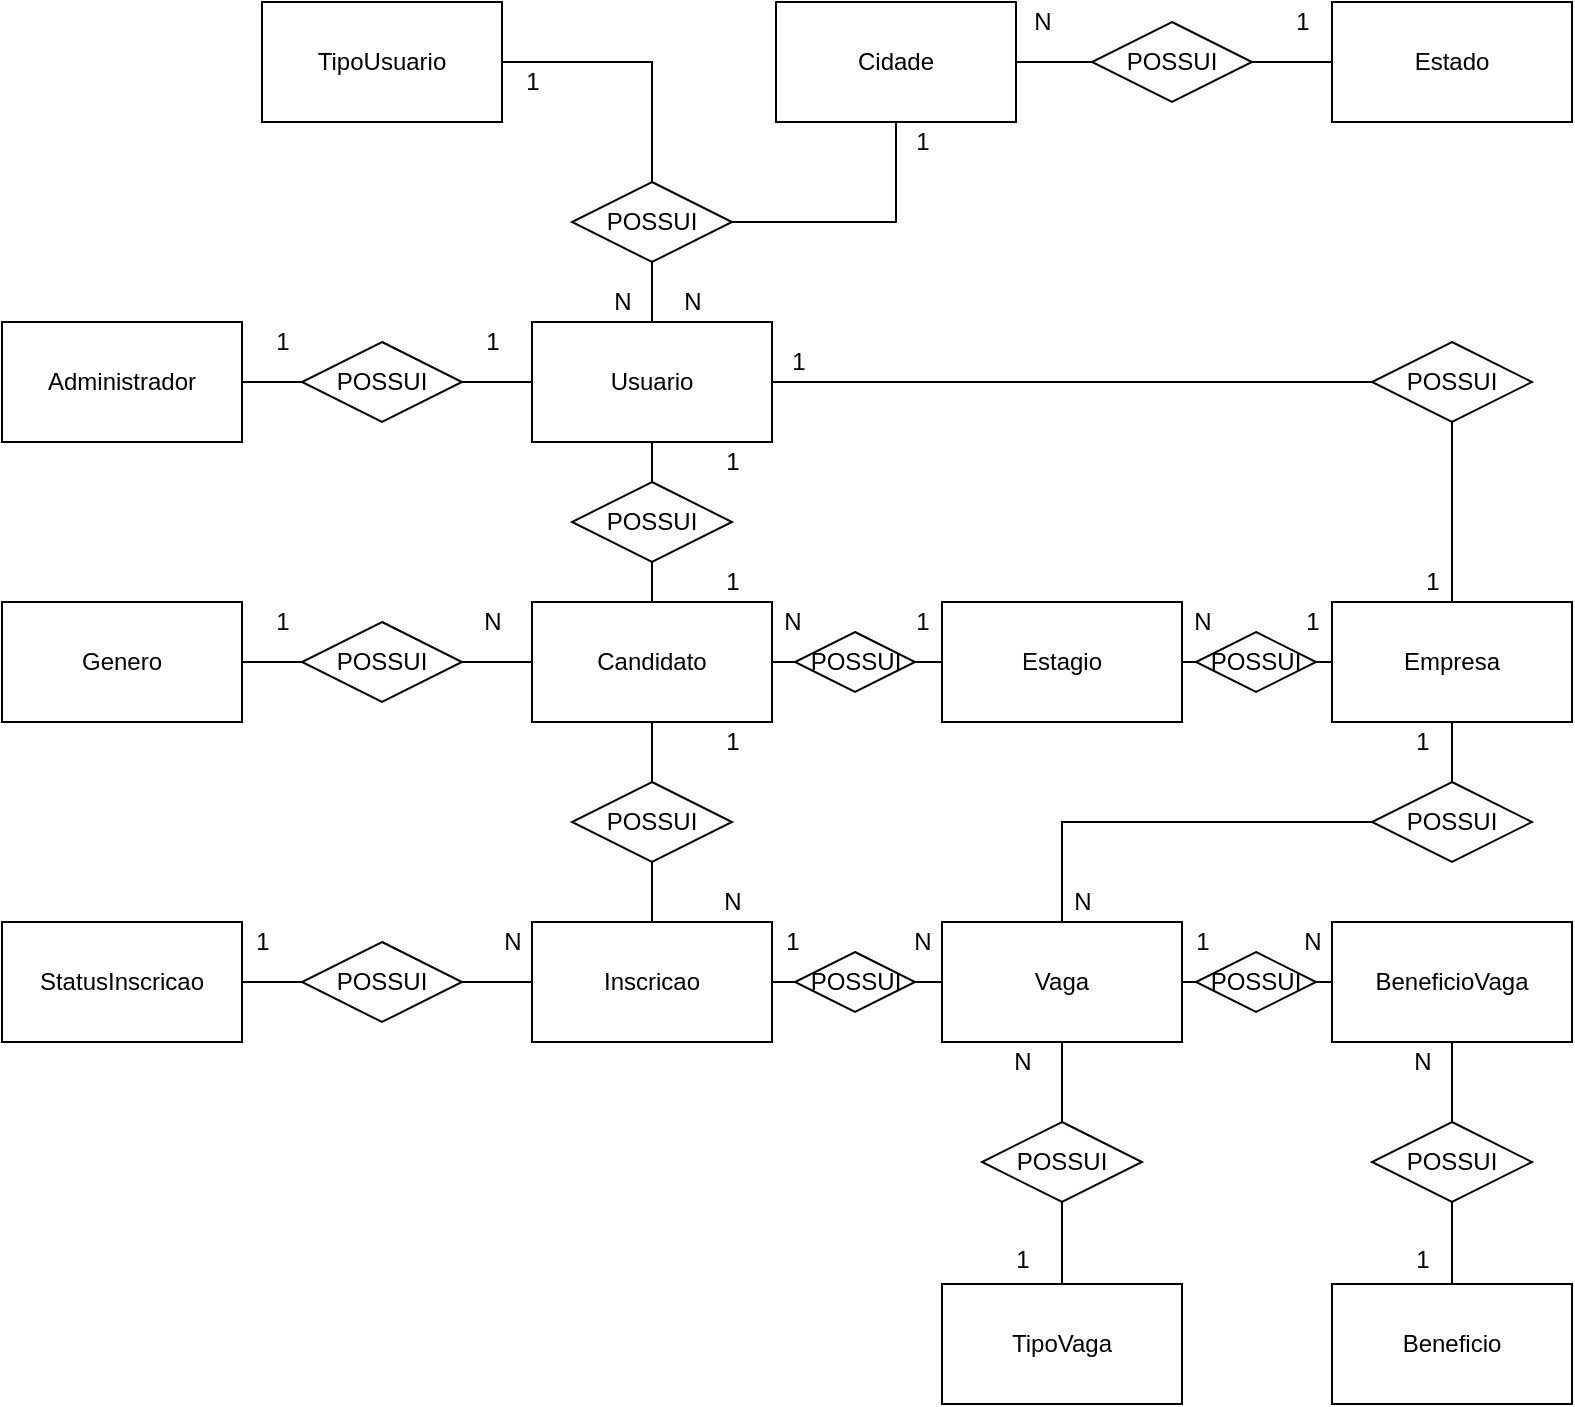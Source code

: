 <mxfile version="13.6.6" type="device"><diagram id="_XfVurMTCPh4fYDmfjTZ" name="Conceitual"><mxGraphModel dx="1240" dy="689" grid="1" gridSize="10" guides="1" tooltips="1" connect="1" arrows="1" fold="1" page="1" pageScale="1" pageWidth="827" pageHeight="1169" math="0" shadow="0"><root><mxCell id="0"/><mxCell id="1" parent="0"/><mxCell id="4P0R5YzjbLmjRJUdOiEq-46" value="" style="edgeStyle=orthogonalEdgeStyle;rounded=0;orthogonalLoop=1;jettySize=auto;html=1;endArrow=none;endFill=0;" parent="1" source="4P0R5YzjbLmjRJUdOiEq-4" target="4P0R5YzjbLmjRJUdOiEq-25" edge="1"><mxGeometry relative="1" as="geometry"/></mxCell><mxCell id="4P0R5YzjbLmjRJUdOiEq-4" value="Administrador" style="rounded=0;whiteSpace=wrap;html=1;" parent="1" vertex="1"><mxGeometry x="20" y="240" width="120" height="60" as="geometry"/></mxCell><mxCell id="4P0R5YzjbLmjRJUdOiEq-5" style="edgeStyle=orthogonalEdgeStyle;rounded=0;orthogonalLoop=1;jettySize=auto;html=1;endArrow=none;endFill=0;" parent="1" source="4P0R5YzjbLmjRJUdOiEq-6" target="4P0R5YzjbLmjRJUdOiEq-17" edge="1"><mxGeometry relative="1" as="geometry"/></mxCell><mxCell id="4P0R5YzjbLmjRJUdOiEq-6" value="TipoUsuario" style="rounded=0;whiteSpace=wrap;html=1;" parent="1" vertex="1"><mxGeometry x="150" y="80" width="120" height="60" as="geometry"/></mxCell><mxCell id="4P0R5YzjbLmjRJUdOiEq-7" style="edgeStyle=orthogonalEdgeStyle;rounded=0;orthogonalLoop=1;jettySize=auto;html=1;endArrow=none;endFill=0;" parent="1" source="4P0R5YzjbLmjRJUdOiEq-8" target="4P0R5YzjbLmjRJUdOiEq-21" edge="1"><mxGeometry relative="1" as="geometry"/></mxCell><mxCell id="4P0R5YzjbLmjRJUdOiEq-44" value="" style="edgeStyle=orthogonalEdgeStyle;rounded=0;orthogonalLoop=1;jettySize=auto;html=1;endArrow=none;endFill=0;" parent="1" source="4P0R5YzjbLmjRJUdOiEq-8" target="4P0R5YzjbLmjRJUdOiEq-29" edge="1"><mxGeometry relative="1" as="geometry"/></mxCell><mxCell id="4P0R5YzjbLmjRJUdOiEq-47" value="" style="edgeStyle=orthogonalEdgeStyle;rounded=0;orthogonalLoop=1;jettySize=auto;html=1;endArrow=none;endFill=0;" parent="1" source="4P0R5YzjbLmjRJUdOiEq-8" target="4P0R5YzjbLmjRJUdOiEq-25" edge="1"><mxGeometry relative="1" as="geometry"/></mxCell><mxCell id="4P0R5YzjbLmjRJUdOiEq-8" value="Usuario" style="rounded=0;whiteSpace=wrap;html=1;" parent="1" vertex="1"><mxGeometry x="285" y="240" width="120" height="60" as="geometry"/></mxCell><mxCell id="4P0R5YzjbLmjRJUdOiEq-52" value="" style="edgeStyle=orthogonalEdgeStyle;rounded=0;orthogonalLoop=1;jettySize=auto;html=1;endArrow=none;endFill=0;" parent="1" source="4P0R5YzjbLmjRJUdOiEq-9" target="4P0R5YzjbLmjRJUdOiEq-33" edge="1"><mxGeometry relative="1" as="geometry"/></mxCell><mxCell id="4P0R5YzjbLmjRJUdOiEq-73" value="" style="edgeStyle=orthogonalEdgeStyle;rounded=0;orthogonalLoop=1;jettySize=auto;html=1;endArrow=none;endFill=0;" parent="1" source="4P0R5YzjbLmjRJUdOiEq-9" target="4P0R5YzjbLmjRJUdOiEq-72" edge="1"><mxGeometry relative="1" as="geometry"/></mxCell><mxCell id="4P0R5YzjbLmjRJUdOiEq-9" value="Candidato" style="rounded=0;whiteSpace=wrap;html=1;" parent="1" vertex="1"><mxGeometry x="285" y="380" width="120" height="60" as="geometry"/></mxCell><mxCell id="4P0R5YzjbLmjRJUdOiEq-45" value="" style="edgeStyle=orthogonalEdgeStyle;rounded=0;orthogonalLoop=1;jettySize=auto;html=1;endArrow=none;endFill=0;" parent="1" source="4P0R5YzjbLmjRJUdOiEq-11" target="4P0R5YzjbLmjRJUdOiEq-29" edge="1"><mxGeometry relative="1" as="geometry"/></mxCell><mxCell id="4P0R5YzjbLmjRJUdOiEq-69" value="" style="edgeStyle=orthogonalEdgeStyle;rounded=0;orthogonalLoop=1;jettySize=auto;html=1;endArrow=none;endFill=0;" parent="1" source="4P0R5YzjbLmjRJUdOiEq-11" target="4P0R5YzjbLmjRJUdOiEq-64" edge="1"><mxGeometry relative="1" as="geometry"/></mxCell><mxCell id="4P0R5YzjbLmjRJUdOiEq-11" value="Empresa" style="rounded=0;whiteSpace=wrap;html=1;" parent="1" vertex="1"><mxGeometry x="685" y="380" width="120" height="60" as="geometry"/></mxCell><mxCell id="4P0R5YzjbLmjRJUdOiEq-16" style="edgeStyle=orthogonalEdgeStyle;rounded=0;orthogonalLoop=1;jettySize=auto;html=1;entryX=0.5;entryY=0;entryDx=0;entryDy=0;endArrow=none;endFill=0;" parent="1" source="4P0R5YzjbLmjRJUdOiEq-17" target="4P0R5YzjbLmjRJUdOiEq-8" edge="1"><mxGeometry relative="1" as="geometry"/></mxCell><mxCell id="59S6O6_sSplMFGW6AOFV-6" style="edgeStyle=orthogonalEdgeStyle;rounded=0;orthogonalLoop=1;jettySize=auto;html=1;endArrow=none;endFill=0;" parent="1" source="4P0R5YzjbLmjRJUdOiEq-17" target="59S6O6_sSplMFGW6AOFV-1" edge="1"><mxGeometry relative="1" as="geometry"/></mxCell><mxCell id="4P0R5YzjbLmjRJUdOiEq-17" value="POSSUI" style="rhombus;whiteSpace=wrap;html=1;" parent="1" vertex="1"><mxGeometry x="305" y="170" width="80" height="40" as="geometry"/></mxCell><mxCell id="4P0R5YzjbLmjRJUdOiEq-18" value="1" style="text;html=1;align=center;verticalAlign=middle;resizable=0;points=[];autosize=1;" parent="1" vertex="1"><mxGeometry x="275" y="110" width="20" height="20" as="geometry"/></mxCell><mxCell id="4P0R5YzjbLmjRJUdOiEq-19" value="N" style="text;html=1;align=center;verticalAlign=middle;resizable=0;points=[];autosize=1;" parent="1" vertex="1"><mxGeometry x="320" y="220" width="20" height="20" as="geometry"/></mxCell><mxCell id="4P0R5YzjbLmjRJUdOiEq-20" style="edgeStyle=orthogonalEdgeStyle;rounded=0;orthogonalLoop=1;jettySize=auto;html=1;endArrow=none;endFill=0;" parent="1" source="4P0R5YzjbLmjRJUdOiEq-21" target="4P0R5YzjbLmjRJUdOiEq-9" edge="1"><mxGeometry relative="1" as="geometry"/></mxCell><mxCell id="4P0R5YzjbLmjRJUdOiEq-21" value="POSSUI" style="rhombus;whiteSpace=wrap;html=1;" parent="1" vertex="1"><mxGeometry x="305" y="320" width="80" height="40" as="geometry"/></mxCell><mxCell id="4P0R5YzjbLmjRJUdOiEq-23" value="1" style="text;html=1;align=center;verticalAlign=middle;resizable=0;points=[];autosize=1;" parent="1" vertex="1"><mxGeometry x="375" y="360" width="20" height="20" as="geometry"/></mxCell><mxCell id="4P0R5YzjbLmjRJUdOiEq-25" value="POSSUI" style="rhombus;whiteSpace=wrap;html=1;" parent="1" vertex="1"><mxGeometry x="170" y="250" width="80" height="40" as="geometry"/></mxCell><mxCell id="4P0R5YzjbLmjRJUdOiEq-29" value="POSSUI" style="rhombus;whiteSpace=wrap;html=1;" parent="1" vertex="1"><mxGeometry x="705" y="250" width="80" height="40" as="geometry"/></mxCell><mxCell id="4P0R5YzjbLmjRJUdOiEq-30" value="1" style="text;html=1;align=center;verticalAlign=middle;resizable=0;points=[];autosize=1;" parent="1" vertex="1"><mxGeometry x="725" y="360" width="20" height="20" as="geometry"/></mxCell><mxCell id="4P0R5YzjbLmjRJUdOiEq-51" value="" style="edgeStyle=orthogonalEdgeStyle;rounded=0;orthogonalLoop=1;jettySize=auto;html=1;endArrow=none;endFill=0;" parent="1" source="4P0R5YzjbLmjRJUdOiEq-32" target="4P0R5YzjbLmjRJUdOiEq-33" edge="1"><mxGeometry relative="1" as="geometry"/></mxCell><mxCell id="4P0R5YzjbLmjRJUdOiEq-32" value="Genero" style="rounded=0;whiteSpace=wrap;html=1;" parent="1" vertex="1"><mxGeometry x="20" y="380" width="120" height="60" as="geometry"/></mxCell><mxCell id="4P0R5YzjbLmjRJUdOiEq-33" value="POSSUI" style="rhombus;whiteSpace=wrap;html=1;" parent="1" vertex="1"><mxGeometry x="170" y="390" width="80" height="40" as="geometry"/></mxCell><mxCell id="4P0R5YzjbLmjRJUdOiEq-43" value="1" style="text;html=1;align=center;verticalAlign=middle;resizable=0;points=[];autosize=1;" parent="1" vertex="1"><mxGeometry x="408" y="250" width="20" height="20" as="geometry"/></mxCell><mxCell id="4P0R5YzjbLmjRJUdOiEq-48" value="1" style="text;html=1;align=center;verticalAlign=middle;resizable=0;points=[];autosize=1;" parent="1" vertex="1"><mxGeometry x="255" y="240" width="20" height="20" as="geometry"/></mxCell><mxCell id="4P0R5YzjbLmjRJUdOiEq-49" value="1" style="text;html=1;align=center;verticalAlign=middle;resizable=0;points=[];autosize=1;" parent="1" vertex="1"><mxGeometry x="150" y="240" width="20" height="20" as="geometry"/></mxCell><mxCell id="4P0R5YzjbLmjRJUdOiEq-50" value="1" style="text;html=1;align=center;verticalAlign=middle;resizable=0;points=[];autosize=1;" parent="1" vertex="1"><mxGeometry x="375" y="300" width="20" height="20" as="geometry"/></mxCell><mxCell id="4P0R5YzjbLmjRJUdOiEq-53" value="1" style="text;html=1;align=center;verticalAlign=middle;resizable=0;points=[];autosize=1;" parent="1" vertex="1"><mxGeometry x="150" y="380" width="20" height="20" as="geometry"/></mxCell><mxCell id="4P0R5YzjbLmjRJUdOiEq-54" value="N" style="text;html=1;align=center;verticalAlign=middle;resizable=0;points=[];autosize=1;" parent="1" vertex="1"><mxGeometry x="255" y="380" width="20" height="20" as="geometry"/></mxCell><mxCell id="4P0R5YzjbLmjRJUdOiEq-61" value="Vaga" style="rounded=0;whiteSpace=wrap;html=1;" parent="1" vertex="1"><mxGeometry x="490" y="540" width="120" height="60" as="geometry"/></mxCell><mxCell id="8WU9uZNd3yWd3dzFi1MB-7" style="edgeStyle=orthogonalEdgeStyle;rounded=0;orthogonalLoop=1;jettySize=auto;html=1;entryX=0.5;entryY=0;entryDx=0;entryDy=0;endArrow=none;endFill=0;" parent="1" source="4P0R5YzjbLmjRJUdOiEq-61" target="4P0R5YzjbLmjRJUdOiEq-66" edge="1"><mxGeometry relative="1" as="geometry"><mxPoint x="550" y="760" as="sourcePoint"/></mxGeometry></mxCell><mxCell id="8WU9uZNd3yWd3dzFi1MB-8" style="edgeStyle=orthogonalEdgeStyle;rounded=0;orthogonalLoop=1;jettySize=auto;html=1;entryX=0.5;entryY=1;entryDx=0;entryDy=0;endArrow=none;endFill=0;" parent="1" source="4P0R5YzjbLmjRJUdOiEq-63" target="4P0R5YzjbLmjRJUdOiEq-66" edge="1"><mxGeometry relative="1" as="geometry"/></mxCell><mxCell id="4P0R5YzjbLmjRJUdOiEq-63" value="TipoVaga" style="rounded=0;whiteSpace=wrap;html=1;" parent="1" vertex="1"><mxGeometry x="490" y="721" width="120" height="60" as="geometry"/></mxCell><mxCell id="4P0R5YzjbLmjRJUdOiEq-70" value="" style="edgeStyle=orthogonalEdgeStyle;rounded=0;orthogonalLoop=1;jettySize=auto;html=1;endArrow=none;endFill=0;" parent="1" source="4P0R5YzjbLmjRJUdOiEq-64" target="4P0R5YzjbLmjRJUdOiEq-61" edge="1"><mxGeometry relative="1" as="geometry"/></mxCell><mxCell id="4P0R5YzjbLmjRJUdOiEq-64" value="POSSUI" style="rhombus;whiteSpace=wrap;html=1;" parent="1" vertex="1"><mxGeometry x="705" y="470" width="80" height="40" as="geometry"/></mxCell><mxCell id="4P0R5YzjbLmjRJUdOiEq-66" value="POSSUI" style="rhombus;whiteSpace=wrap;html=1;" parent="1" vertex="1"><mxGeometry x="510" y="640" width="80" height="40" as="geometry"/></mxCell><mxCell id="4P0R5YzjbLmjRJUdOiEq-71" value="Inscricao" style="rounded=0;whiteSpace=wrap;html=1;" parent="1" vertex="1"><mxGeometry x="285" y="540" width="120" height="60" as="geometry"/></mxCell><mxCell id="4P0R5YzjbLmjRJUdOiEq-74" value="" style="edgeStyle=orthogonalEdgeStyle;rounded=0;orthogonalLoop=1;jettySize=auto;html=1;endArrow=none;endFill=0;" parent="1" source="4P0R5YzjbLmjRJUdOiEq-72" target="4P0R5YzjbLmjRJUdOiEq-71" edge="1"><mxGeometry relative="1" as="geometry"/></mxCell><mxCell id="4P0R5YzjbLmjRJUdOiEq-72" value="POSSUI" style="rhombus;whiteSpace=wrap;html=1;" parent="1" vertex="1"><mxGeometry x="305" y="470" width="80" height="40" as="geometry"/></mxCell><mxCell id="4P0R5YzjbLmjRJUdOiEq-84" value="1" style="text;html=1;align=center;verticalAlign=middle;resizable=0;points=[];autosize=1;" parent="1" vertex="1"><mxGeometry x="375" y="440" width="20" height="20" as="geometry"/></mxCell><mxCell id="4P0R5YzjbLmjRJUdOiEq-85" value="N" style="text;html=1;align=center;verticalAlign=middle;resizable=0;points=[];autosize=1;" parent="1" vertex="1"><mxGeometry x="375" y="520" width="20" height="20" as="geometry"/></mxCell><mxCell id="4P0R5YzjbLmjRJUdOiEq-88" value="1" style="text;html=1;align=center;verticalAlign=middle;resizable=0;points=[];autosize=1;" parent="1" vertex="1"><mxGeometry x="720" y="440" width="20" height="20" as="geometry"/></mxCell><mxCell id="4P0R5YzjbLmjRJUdOiEq-89" value="N" style="text;html=1;align=center;verticalAlign=middle;resizable=0;points=[];autosize=1;" parent="1" vertex="1"><mxGeometry x="550" y="520" width="20" height="20" as="geometry"/></mxCell><mxCell id="4P0R5YzjbLmjRJUdOiEq-90" value="N" style="text;html=1;align=center;verticalAlign=middle;resizable=0;points=[];autosize=1;" parent="1" vertex="1"><mxGeometry x="520" y="600" width="20" height="20" as="geometry"/></mxCell><mxCell id="4P0R5YzjbLmjRJUdOiEq-93" value="1" style="text;html=1;align=center;verticalAlign=middle;resizable=0;points=[];autosize=1;" parent="1" vertex="1"><mxGeometry x="520" y="699" width="20" height="20" as="geometry"/></mxCell><mxCell id="59S6O6_sSplMFGW6AOFV-1" value="Cidade" style="rounded=0;whiteSpace=wrap;html=1;" parent="1" vertex="1"><mxGeometry x="407" y="80" width="120" height="60" as="geometry"/></mxCell><mxCell id="59S6O6_sSplMFGW6AOFV-2" value="Estado" style="rounded=0;whiteSpace=wrap;html=1;" parent="1" vertex="1"><mxGeometry x="685" y="80" width="120" height="60" as="geometry"/></mxCell><mxCell id="59S6O6_sSplMFGW6AOFV-4" value="" style="edgeStyle=orthogonalEdgeStyle;rounded=0;orthogonalLoop=1;jettySize=auto;html=1;endArrow=none;endFill=0;" parent="1" source="59S6O6_sSplMFGW6AOFV-3" target="59S6O6_sSplMFGW6AOFV-1" edge="1"><mxGeometry relative="1" as="geometry"/></mxCell><mxCell id="59S6O6_sSplMFGW6AOFV-5" value="" style="edgeStyle=orthogonalEdgeStyle;rounded=0;orthogonalLoop=1;jettySize=auto;html=1;endArrow=none;endFill=0;" parent="1" source="59S6O6_sSplMFGW6AOFV-3" target="59S6O6_sSplMFGW6AOFV-2" edge="1"><mxGeometry relative="1" as="geometry"/></mxCell><mxCell id="59S6O6_sSplMFGW6AOFV-3" value="POSSUI" style="rhombus;whiteSpace=wrap;html=1;" parent="1" vertex="1"><mxGeometry x="565" y="90" width="80" height="40" as="geometry"/></mxCell><mxCell id="59S6O6_sSplMFGW6AOFV-7" value="1" style="text;html=1;align=center;verticalAlign=middle;resizable=0;points=[];autosize=1;" parent="1" vertex="1"><mxGeometry x="470" y="140" width="20" height="20" as="geometry"/></mxCell><mxCell id="59S6O6_sSplMFGW6AOFV-8" value="N" style="text;html=1;align=center;verticalAlign=middle;resizable=0;points=[];autosize=1;" parent="1" vertex="1"><mxGeometry x="355" y="220" width="20" height="20" as="geometry"/></mxCell><mxCell id="59S6O6_sSplMFGW6AOFV-9" value="N" style="text;html=1;align=center;verticalAlign=middle;resizable=0;points=[];autosize=1;" parent="1" vertex="1"><mxGeometry x="530" y="80" width="20" height="20" as="geometry"/></mxCell><mxCell id="59S6O6_sSplMFGW6AOFV-10" value="1" style="text;html=1;align=center;verticalAlign=middle;resizable=0;points=[];autosize=1;" parent="1" vertex="1"><mxGeometry x="660" y="80" width="20" height="20" as="geometry"/></mxCell><mxCell id="59S6O6_sSplMFGW6AOFV-13" value="Estagio" style="rounded=0;whiteSpace=wrap;html=1;" parent="1" vertex="1"><mxGeometry x="490" y="380" width="120" height="60" as="geometry"/></mxCell><mxCell id="59S6O6_sSplMFGW6AOFV-16" style="edgeStyle=orthogonalEdgeStyle;rounded=0;orthogonalLoop=1;jettySize=auto;html=1;exitX=1;exitY=0.5;exitDx=0;exitDy=0;entryX=0;entryY=0.5;entryDx=0;entryDy=0;endArrow=none;endFill=0;" parent="1" source="59S6O6_sSplMFGW6AOFV-14" target="59S6O6_sSplMFGW6AOFV-13" edge="1"><mxGeometry relative="1" as="geometry"/></mxCell><mxCell id="59S6O6_sSplMFGW6AOFV-17" style="edgeStyle=orthogonalEdgeStyle;rounded=0;orthogonalLoop=1;jettySize=auto;html=1;exitX=0;exitY=0.5;exitDx=0;exitDy=0;entryX=1;entryY=0.5;entryDx=0;entryDy=0;endArrow=none;endFill=0;" parent="1" source="59S6O6_sSplMFGW6AOFV-14" target="4P0R5YzjbLmjRJUdOiEq-9" edge="1"><mxGeometry relative="1" as="geometry"/></mxCell><mxCell id="59S6O6_sSplMFGW6AOFV-14" value="POSSUI" style="rhombus;whiteSpace=wrap;html=1;" parent="1" vertex="1"><mxGeometry x="416.5" y="395" width="60" height="30" as="geometry"/></mxCell><mxCell id="59S6O6_sSplMFGW6AOFV-18" style="edgeStyle=orthogonalEdgeStyle;rounded=0;orthogonalLoop=1;jettySize=auto;html=1;exitX=0;exitY=0.5;exitDx=0;exitDy=0;entryX=1;entryY=0.5;entryDx=0;entryDy=0;endArrow=none;endFill=0;" parent="1" source="59S6O6_sSplMFGW6AOFV-15" target="59S6O6_sSplMFGW6AOFV-13" edge="1"><mxGeometry relative="1" as="geometry"/></mxCell><mxCell id="59S6O6_sSplMFGW6AOFV-19" style="edgeStyle=orthogonalEdgeStyle;rounded=0;orthogonalLoop=1;jettySize=auto;html=1;exitX=1;exitY=0.5;exitDx=0;exitDy=0;entryX=0;entryY=0.5;entryDx=0;entryDy=0;endArrow=none;endFill=0;" parent="1" source="59S6O6_sSplMFGW6AOFV-15" target="4P0R5YzjbLmjRJUdOiEq-11" edge="1"><mxGeometry relative="1" as="geometry"/></mxCell><mxCell id="59S6O6_sSplMFGW6AOFV-15" value="POSSUI" style="rhombus;whiteSpace=wrap;html=1;" parent="1" vertex="1"><mxGeometry x="617" y="395" width="60" height="30" as="geometry"/></mxCell><mxCell id="59S6O6_sSplMFGW6AOFV-20" value="N" style="text;html=1;align=center;verticalAlign=middle;resizable=0;points=[];autosize=1;" parent="1" vertex="1"><mxGeometry x="405" y="380" width="20" height="20" as="geometry"/></mxCell><mxCell id="59S6O6_sSplMFGW6AOFV-21" value="1" style="text;html=1;align=center;verticalAlign=middle;resizable=0;points=[];autosize=1;" parent="1" vertex="1"><mxGeometry x="470" y="380" width="20" height="20" as="geometry"/></mxCell><mxCell id="59S6O6_sSplMFGW6AOFV-22" value="1" style="text;html=1;align=center;verticalAlign=middle;resizable=0;points=[];autosize=1;" parent="1" vertex="1"><mxGeometry x="665" y="380" width="20" height="20" as="geometry"/></mxCell><mxCell id="59S6O6_sSplMFGW6AOFV-23" value="N" style="text;html=1;align=center;verticalAlign=middle;resizable=0;points=[];autosize=1;" parent="1" vertex="1"><mxGeometry x="610" y="380" width="20" height="20" as="geometry"/></mxCell><mxCell id="vBb8jxBJLFwp9cRVOkvw-2" style="edgeStyle=orthogonalEdgeStyle;rounded=0;orthogonalLoop=1;jettySize=auto;html=1;exitX=0;exitY=0.5;exitDx=0;exitDy=0;entryX=1;entryY=0.5;entryDx=0;entryDy=0;endArrow=none;endFill=0;" parent="1" source="vBb8jxBJLFwp9cRVOkvw-1" target="4P0R5YzjbLmjRJUdOiEq-71" edge="1"><mxGeometry relative="1" as="geometry"/></mxCell><mxCell id="vBb8jxBJLFwp9cRVOkvw-3" style="edgeStyle=orthogonalEdgeStyle;rounded=0;orthogonalLoop=1;jettySize=auto;html=1;exitX=1;exitY=0.5;exitDx=0;exitDy=0;entryX=0;entryY=0.5;entryDx=0;entryDy=0;endArrow=none;endFill=0;" parent="1" source="vBb8jxBJLFwp9cRVOkvw-1" target="4P0R5YzjbLmjRJUdOiEq-61" edge="1"><mxGeometry relative="1" as="geometry"/></mxCell><mxCell id="vBb8jxBJLFwp9cRVOkvw-1" value="POSSUI" style="rhombus;whiteSpace=wrap;html=1;" parent="1" vertex="1"><mxGeometry x="416.5" y="555" width="60" height="30" as="geometry"/></mxCell><mxCell id="vBb8jxBJLFwp9cRVOkvw-4" value="1" style="text;html=1;align=center;verticalAlign=middle;resizable=0;points=[];autosize=1;" parent="1" vertex="1"><mxGeometry x="405" y="540" width="20" height="20" as="geometry"/></mxCell><mxCell id="vBb8jxBJLFwp9cRVOkvw-5" value="N" style="text;html=1;align=center;verticalAlign=middle;resizable=0;points=[];autosize=1;" parent="1" vertex="1"><mxGeometry x="470" y="540" width="20" height="20" as="geometry"/></mxCell><mxCell id="vBb8jxBJLFwp9cRVOkvw-6" value="BeneficioVaga" style="rounded=0;whiteSpace=wrap;html=1;" parent="1" vertex="1"><mxGeometry x="685" y="540" width="120" height="60" as="geometry"/></mxCell><mxCell id="vBb8jxBJLFwp9cRVOkvw-8" style="edgeStyle=orthogonalEdgeStyle;rounded=0;orthogonalLoop=1;jettySize=auto;html=1;exitX=0;exitY=0.5;exitDx=0;exitDy=0;entryX=1;entryY=0.5;entryDx=0;entryDy=0;endArrow=none;endFill=0;" parent="1" source="vBb8jxBJLFwp9cRVOkvw-7" target="4P0R5YzjbLmjRJUdOiEq-61" edge="1"><mxGeometry relative="1" as="geometry"/></mxCell><mxCell id="vBb8jxBJLFwp9cRVOkvw-9" style="edgeStyle=orthogonalEdgeStyle;rounded=0;orthogonalLoop=1;jettySize=auto;html=1;exitX=1;exitY=0.5;exitDx=0;exitDy=0;entryX=0;entryY=0.5;entryDx=0;entryDy=0;endArrow=none;endFill=0;" parent="1" source="vBb8jxBJLFwp9cRVOkvw-7" target="vBb8jxBJLFwp9cRVOkvw-6" edge="1"><mxGeometry relative="1" as="geometry"/></mxCell><mxCell id="vBb8jxBJLFwp9cRVOkvw-7" value="POSSUI" style="rhombus;whiteSpace=wrap;html=1;" parent="1" vertex="1"><mxGeometry x="617" y="555" width="60" height="30" as="geometry"/></mxCell><mxCell id="vBb8jxBJLFwp9cRVOkvw-10" value="StatusInscricao" style="rounded=0;whiteSpace=wrap;html=1;" parent="1" vertex="1"><mxGeometry x="20" y="540" width="120" height="60" as="geometry"/></mxCell><mxCell id="vBb8jxBJLFwp9cRVOkvw-12" value="" style="edgeStyle=orthogonalEdgeStyle;rounded=0;orthogonalLoop=1;jettySize=auto;html=1;endArrow=none;endFill=0;" parent="1" source="vBb8jxBJLFwp9cRVOkvw-11" target="vBb8jxBJLFwp9cRVOkvw-10" edge="1"><mxGeometry relative="1" as="geometry"/></mxCell><mxCell id="vBb8jxBJLFwp9cRVOkvw-13" value="" style="edgeStyle=orthogonalEdgeStyle;rounded=0;orthogonalLoop=1;jettySize=auto;html=1;endArrow=none;endFill=0;" parent="1" source="vBb8jxBJLFwp9cRVOkvw-11" target="4P0R5YzjbLmjRJUdOiEq-71" edge="1"><mxGeometry relative="1" as="geometry"/></mxCell><mxCell id="vBb8jxBJLFwp9cRVOkvw-11" value="POSSUI" style="rhombus;whiteSpace=wrap;html=1;" parent="1" vertex="1"><mxGeometry x="170" y="550" width="80" height="40" as="geometry"/></mxCell><mxCell id="vBb8jxBJLFwp9cRVOkvw-14" value="N" style="text;html=1;align=center;verticalAlign=middle;resizable=0;points=[];autosize=1;" parent="1" vertex="1"><mxGeometry x="265" y="540" width="20" height="20" as="geometry"/></mxCell><mxCell id="vBb8jxBJLFwp9cRVOkvw-15" value="1" style="text;html=1;align=center;verticalAlign=middle;resizable=0;points=[];autosize=1;" parent="1" vertex="1"><mxGeometry x="140" y="540" width="20" height="20" as="geometry"/></mxCell><mxCell id="vBb8jxBJLFwp9cRVOkvw-16" value="Beneficio" style="rounded=0;whiteSpace=wrap;html=1;" parent="1" vertex="1"><mxGeometry x="685" y="721" width="120" height="60" as="geometry"/></mxCell><mxCell id="vBb8jxBJLFwp9cRVOkvw-18" value="" style="edgeStyle=orthogonalEdgeStyle;rounded=0;orthogonalLoop=1;jettySize=auto;html=1;endArrow=none;endFill=0;" parent="1" source="vBb8jxBJLFwp9cRVOkvw-17" target="vBb8jxBJLFwp9cRVOkvw-16" edge="1"><mxGeometry relative="1" as="geometry"/></mxCell><mxCell id="vBb8jxBJLFwp9cRVOkvw-19" value="" style="edgeStyle=orthogonalEdgeStyle;rounded=0;orthogonalLoop=1;jettySize=auto;html=1;endArrow=none;endFill=0;" parent="1" source="vBb8jxBJLFwp9cRVOkvw-17" target="vBb8jxBJLFwp9cRVOkvw-6" edge="1"><mxGeometry relative="1" as="geometry"/></mxCell><mxCell id="vBb8jxBJLFwp9cRVOkvw-17" value="POSSUI" style="rhombus;whiteSpace=wrap;html=1;" parent="1" vertex="1"><mxGeometry x="705" y="640" width="80" height="40" as="geometry"/></mxCell><mxCell id="vBb8jxBJLFwp9cRVOkvw-20" value="N" style="text;html=1;align=center;verticalAlign=middle;resizable=0;points=[];autosize=1;" parent="1" vertex="1"><mxGeometry x="665" y="540" width="20" height="20" as="geometry"/></mxCell><mxCell id="vBb8jxBJLFwp9cRVOkvw-21" value="1" style="text;html=1;align=center;verticalAlign=middle;resizable=0;points=[];autosize=1;" parent="1" vertex="1"><mxGeometry x="610" y="540" width="20" height="20" as="geometry"/></mxCell><mxCell id="vBb8jxBJLFwp9cRVOkvw-22" value="N" style="text;html=1;align=center;verticalAlign=middle;resizable=0;points=[];autosize=1;" parent="1" vertex="1"><mxGeometry x="720" y="600" width="20" height="20" as="geometry"/></mxCell><mxCell id="vBb8jxBJLFwp9cRVOkvw-23" value="1" style="text;html=1;align=center;verticalAlign=middle;resizable=0;points=[];autosize=1;" parent="1" vertex="1"><mxGeometry x="720" y="699" width="20" height="20" as="geometry"/></mxCell></root></mxGraphModel></diagram></mxfile>